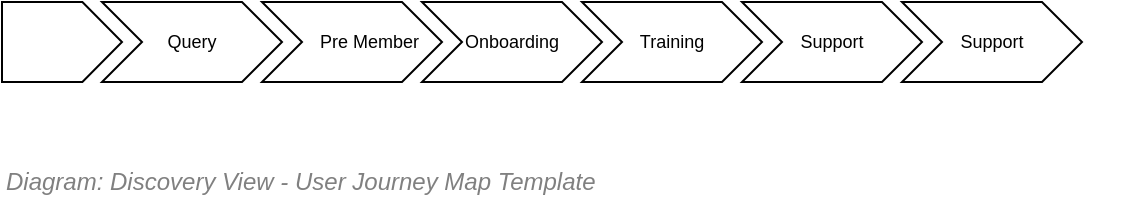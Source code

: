 <mxfile version="17.5.0" type="google"><diagram id="dul6hUGOUeBdeMKx3Oek" name="User Journey Map Template"><mxGraphModel grid="1" page="1" gridSize="10" guides="1" tooltips="1" connect="1" arrows="1" fold="1" pageScale="1" pageWidth="827" pageHeight="1169" math="0" shadow="0"><root><mxCell id="SYMVPWXCSiRi6LBKNVeb-0"/><mxCell id="SYMVPWXCSiRi6LBKNVeb-1" parent="SYMVPWXCSiRi6LBKNVeb-0"/><mxCell id="SYMVPWXCSiRi6LBKNVeb-2" value="&amp;nbsp; &amp;nbsp; &amp;nbsp; &amp;nbsp;Pre Member" style="shape=step;perimeter=stepPerimeter;whiteSpace=wrap;html=1;fixedSize=1;strokeWidth=1;fillColor=none;fontSize=9;align=center;" vertex="1" parent="SYMVPWXCSiRi6LBKNVeb-1"><mxGeometry x="250" y="200" width="90" height="40" as="geometry"/></mxCell><mxCell id="SYMVPWXCSiRi6LBKNVeb-3" value="Onboarding" style="shape=step;perimeter=stepPerimeter;whiteSpace=wrap;html=1;fixedSize=1;strokeWidth=1;fillColor=none;fontSize=9;align=center;" vertex="1" parent="SYMVPWXCSiRi6LBKNVeb-1"><mxGeometry x="330" y="200" width="90" height="40" as="geometry"/></mxCell><mxCell id="SYMVPWXCSiRi6LBKNVeb-4" value="Query" style="shape=step;perimeter=stepPerimeter;whiteSpace=wrap;html=1;fixedSize=1;strokeWidth=1;fillColor=none;fontSize=9;align=center;size=20;" vertex="1" parent="SYMVPWXCSiRi6LBKNVeb-1"><mxGeometry x="170" y="200" width="90" height="40" as="geometry"/></mxCell><mxCell id="SYMVPWXCSiRi6LBKNVeb-5" value="" style="shape=offPageConnector;whiteSpace=wrap;html=1;strokeWidth=1;fillColor=none;fontSize=9;align=center;size=0.33;rotation=-90;horizontal=0;" vertex="1" parent="SYMVPWXCSiRi6LBKNVeb-1"><mxGeometry x="130" y="190" width="40" height="60" as="geometry"/></mxCell><mxCell id="SYMVPWXCSiRi6LBKNVeb-6" value="Training" style="shape=step;perimeter=stepPerimeter;whiteSpace=wrap;html=1;fixedSize=1;strokeWidth=1;fillColor=none;fontSize=9;align=center;" vertex="1" parent="SYMVPWXCSiRi6LBKNVeb-1"><mxGeometry x="410" y="200" width="90" height="40" as="geometry"/></mxCell><mxCell id="SYMVPWXCSiRi6LBKNVeb-7" value="Support" style="shape=step;perimeter=stepPerimeter;whiteSpace=wrap;html=1;fixedSize=1;strokeWidth=1;fillColor=none;fontSize=9;align=center;" vertex="1" parent="SYMVPWXCSiRi6LBKNVeb-1"><mxGeometry x="490" y="200" width="90" height="40" as="geometry"/></mxCell><mxCell id="SYMVPWXCSiRi6LBKNVeb-8" value="Support" style="shape=step;perimeter=stepPerimeter;whiteSpace=wrap;html=1;fixedSize=1;strokeWidth=1;fillColor=none;fontSize=9;align=center;" vertex="1" parent="SYMVPWXCSiRi6LBKNVeb-1"><mxGeometry x="570" y="200" width="90" height="40" as="geometry"/></mxCell><UserObject label="" tooltip="ABOUT&#10;&#10;While, at a glance, a user story map may look like a journey map, journey maps are meant for discovery and understanding (think big picture), while user story maps are for planning and implementation (think little picture)" id="SYMVPWXCSiRi6LBKNVeb-9"><mxCell style="shape=image;html=1;verticalAlign=top;verticalLabelPosition=bottom;labelBackgroundColor=#ffffff;imageAspect=0;aspect=fixed;image=https://cdn1.iconfinder.com/data/icons/hawcons/32/699014-icon-28-information-128.png;shadow=0;dashed=0;fontFamily=Helvetica;fontSize=12;fontColor=#000000;align=center;strokeColor=#000000;fillColor=#505050;dashPattern=1 1;" vertex="1" parent="SYMVPWXCSiRi6LBKNVeb-1"><mxGeometry x="660" y="280" width="20" height="20" as="geometry"/></mxCell></UserObject><mxCell id="SYMVPWXCSiRi6LBKNVeb-10" value="&lt;font style=&quot;font-size: 12px&quot;&gt;Diagram: Discovery View - User Journey Map Template&lt;/font&gt;" style="text;strokeColor=none;fillColor=none;html=1;fontSize=12;fontStyle=2;verticalAlign=middle;align=left;shadow=0;glass=0;comic=0;opacity=30;fontColor=#808080;" vertex="1" parent="SYMVPWXCSiRi6LBKNVeb-1"><mxGeometry x="120" y="280" width="520" height="20" as="geometry"/></mxCell></root></mxGraphModel></diagram></mxfile>